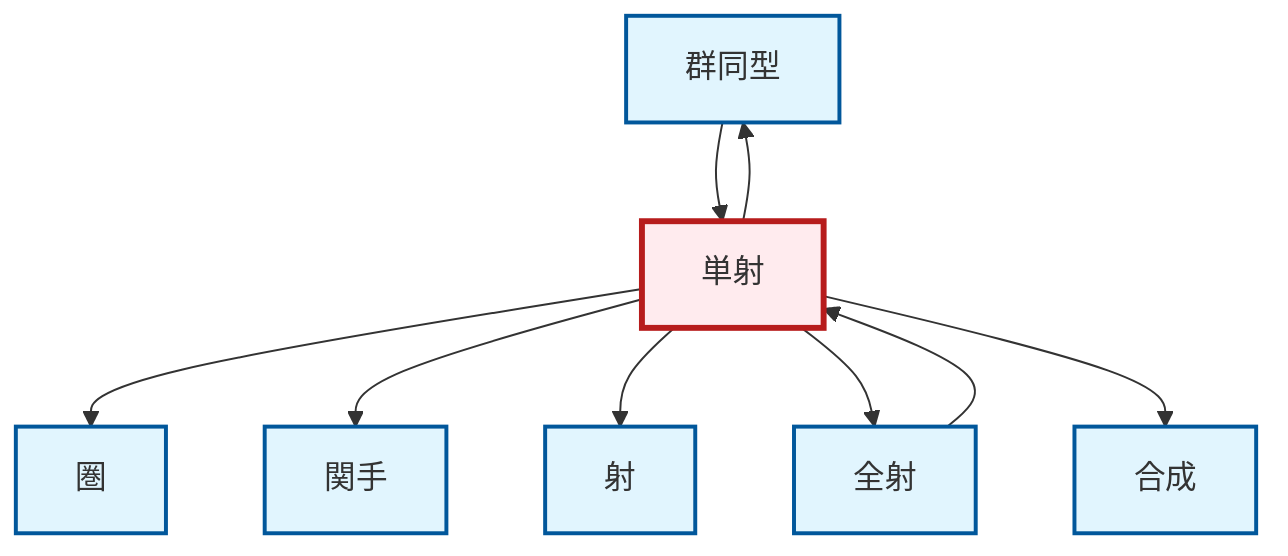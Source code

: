 graph TD
    classDef definition fill:#e1f5fe,stroke:#01579b,stroke-width:2px
    classDef theorem fill:#f3e5f5,stroke:#4a148c,stroke-width:2px
    classDef axiom fill:#fff3e0,stroke:#e65100,stroke-width:2px
    classDef example fill:#e8f5e9,stroke:#1b5e20,stroke-width:2px
    classDef current fill:#ffebee,stroke:#b71c1c,stroke-width:3px
    def-isomorphism["群同型"]:::definition
    def-monomorphism["単射"]:::definition
    def-epimorphism["全射"]:::definition
    def-functor["関手"]:::definition
    def-morphism["射"]:::definition
    def-composition["合成"]:::definition
    def-category["圏"]:::definition
    def-monomorphism --> def-category
    def-epimorphism --> def-monomorphism
    def-monomorphism --> def-functor
    def-monomorphism --> def-morphism
    def-isomorphism --> def-monomorphism
    def-monomorphism --> def-isomorphism
    def-monomorphism --> def-epimorphism
    def-monomorphism --> def-composition
    class def-monomorphism current
